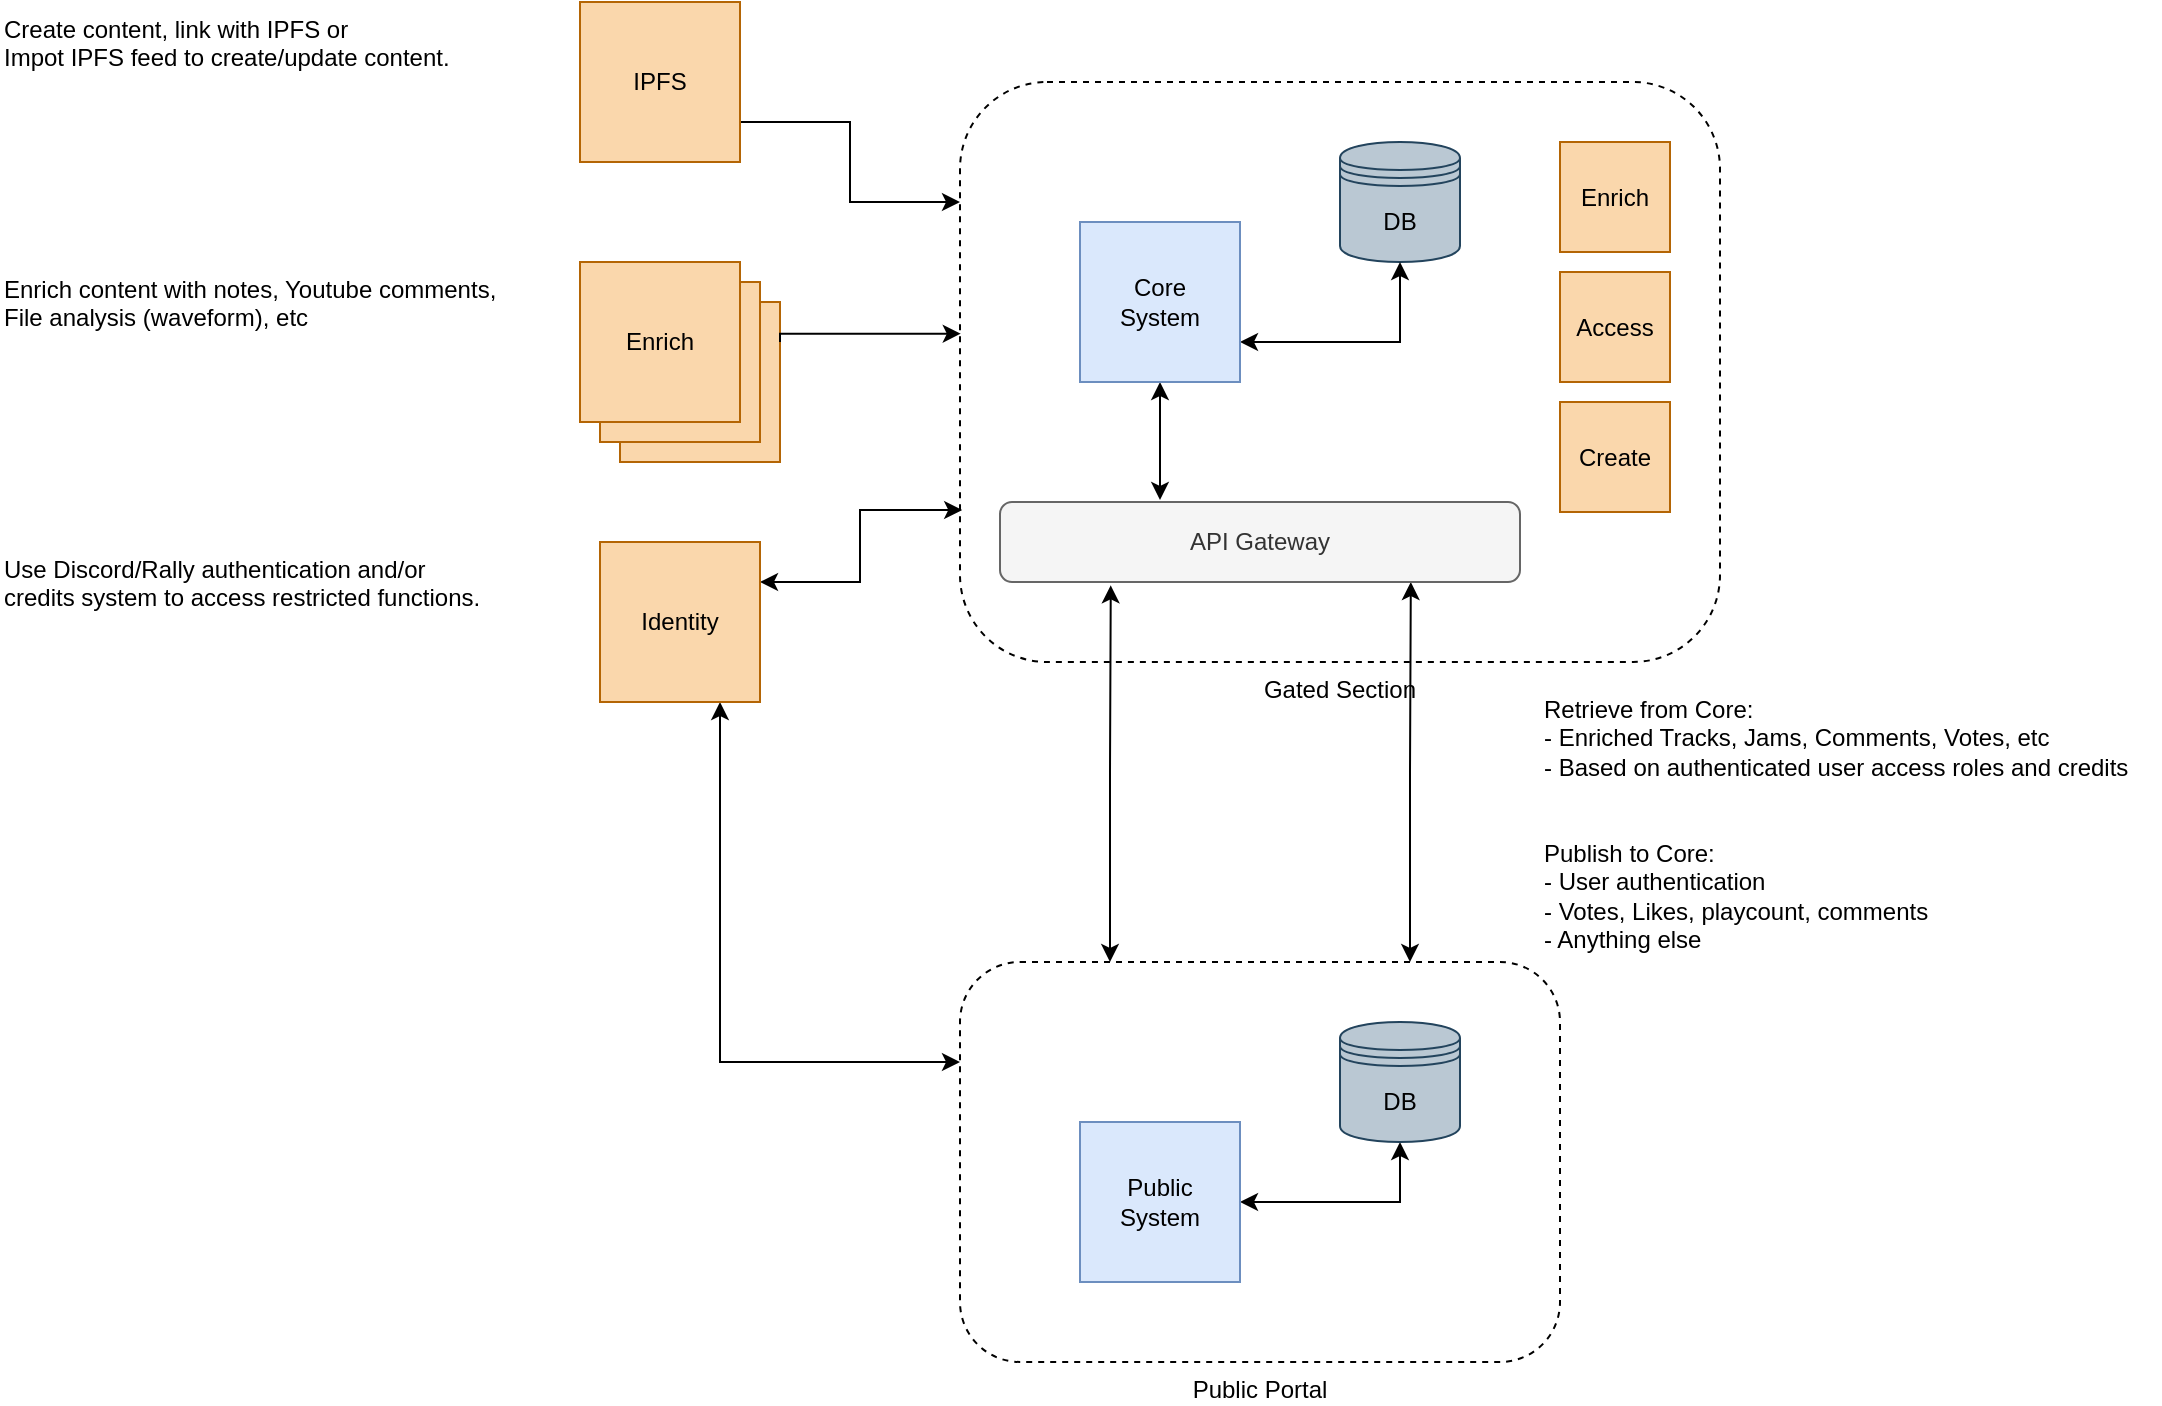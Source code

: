 <mxfile version="14.8.4" type="github">
  <diagram id="a_YYxK9fdflRY_-ddaOz" name="High Level Design">
    <mxGraphModel dx="2818" dy="950" grid="1" gridSize="10" guides="1" tooltips="1" connect="1" arrows="1" fold="1" page="1" pageScale="1" pageWidth="1100" pageHeight="850" math="0" shadow="0">
      <root>
        <mxCell id="0" />
        <mxCell id="1" parent="0" />
        <mxCell id="vv3iJfxD23GdGmTis0U2-1" value="Gated Section" style="rounded=1;whiteSpace=wrap;html=1;labelPosition=center;verticalLabelPosition=bottom;align=center;verticalAlign=top;dashed=1;" vertex="1" parent="1">
          <mxGeometry x="-610" y="90" width="380" height="290" as="geometry" />
        </mxCell>
        <mxCell id="Ae8hP9FZ1u3Iv6WvzAce-13" style="edgeStyle=orthogonalEdgeStyle;rounded=0;orthogonalLoop=1;jettySize=auto;html=1;exitX=0.25;exitY=0;exitDx=0;exitDy=0;entryX=0.213;entryY=1.042;entryDx=0;entryDy=0;entryPerimeter=0;startArrow=classic;startFill=1;" edge="1" parent="1" source="vv3iJfxD23GdGmTis0U2-2" target="vv3iJfxD23GdGmTis0U2-5">
          <mxGeometry relative="1" as="geometry" />
        </mxCell>
        <mxCell id="Ae8hP9FZ1u3Iv6WvzAce-14" style="edgeStyle=orthogonalEdgeStyle;rounded=0;orthogonalLoop=1;jettySize=auto;html=1;exitX=0.75;exitY=0;exitDx=0;exitDy=0;entryX=0.79;entryY=1;entryDx=0;entryDy=0;entryPerimeter=0;startArrow=classic;startFill=1;" edge="1" parent="1" source="vv3iJfxD23GdGmTis0U2-2" target="vv3iJfxD23GdGmTis0U2-5">
          <mxGeometry relative="1" as="geometry" />
        </mxCell>
        <mxCell id="vv3iJfxD23GdGmTis0U2-2" value="Public Portal" style="rounded=1;whiteSpace=wrap;html=1;labelPosition=center;verticalLabelPosition=bottom;align=center;verticalAlign=top;dashed=1;" vertex="1" parent="1">
          <mxGeometry x="-610" y="530" width="300" height="200" as="geometry" />
        </mxCell>
        <mxCell id="vv3iJfxD23GdGmTis0U2-3" value="DB" style="shape=datastore;whiteSpace=wrap;html=1;fillColor=#bac8d3;strokeColor=#23445d;" vertex="1" parent="1">
          <mxGeometry x="-420" y="120" width="60" height="60" as="geometry" />
        </mxCell>
        <mxCell id="vv3iJfxD23GdGmTis0U2-8" style="edgeStyle=orthogonalEdgeStyle;rounded=0;orthogonalLoop=1;jettySize=auto;html=1;exitX=1;exitY=0.75;exitDx=0;exitDy=0;entryX=0.5;entryY=1;entryDx=0;entryDy=0;startArrow=classic;startFill=1;" edge="1" parent="1" source="vv3iJfxD23GdGmTis0U2-4" target="vv3iJfxD23GdGmTis0U2-3">
          <mxGeometry relative="1" as="geometry" />
        </mxCell>
        <mxCell id="vv3iJfxD23GdGmTis0U2-9" style="edgeStyle=orthogonalEdgeStyle;rounded=0;orthogonalLoop=1;jettySize=auto;html=1;exitX=0.5;exitY=1;exitDx=0;exitDy=0;startArrow=classic;startFill=1;" edge="1" parent="1" source="vv3iJfxD23GdGmTis0U2-4">
          <mxGeometry relative="1" as="geometry">
            <mxPoint x="-510" y="299" as="targetPoint" />
          </mxGeometry>
        </mxCell>
        <mxCell id="vv3iJfxD23GdGmTis0U2-4" value="&lt;div&gt;Core&lt;/div&gt;&lt;div&gt;System&lt;/div&gt;" style="whiteSpace=wrap;html=1;aspect=fixed;fillColor=#dae8fc;strokeColor=#6c8ebf;" vertex="1" parent="1">
          <mxGeometry x="-550" y="160" width="80" height="80" as="geometry" />
        </mxCell>
        <mxCell id="vv3iJfxD23GdGmTis0U2-5" value="API Gateway" style="rounded=1;whiteSpace=wrap;html=1;fillColor=#f5f5f5;strokeColor=#666666;fontColor=#333333;" vertex="1" parent="1">
          <mxGeometry x="-590" y="300" width="260" height="40" as="geometry" />
        </mxCell>
        <mxCell id="Ae8hP9FZ1u3Iv6WvzAce-16" style="edgeStyle=orthogonalEdgeStyle;rounded=0;orthogonalLoop=1;jettySize=auto;html=1;exitX=1;exitY=0.75;exitDx=0;exitDy=0;entryX=0;entryY=0.207;entryDx=0;entryDy=0;entryPerimeter=0;startArrow=none;startFill=0;" edge="1" parent="1" source="vv3iJfxD23GdGmTis0U2-10" target="vv3iJfxD23GdGmTis0U2-1">
          <mxGeometry relative="1" as="geometry" />
        </mxCell>
        <mxCell id="vv3iJfxD23GdGmTis0U2-10" value="IPFS" style="whiteSpace=wrap;html=1;aspect=fixed;fillColor=#fad7ac;strokeColor=#b46504;" vertex="1" parent="1">
          <mxGeometry x="-800" y="50" width="80" height="80" as="geometry" />
        </mxCell>
        <mxCell id="vv3iJfxD23GdGmTis0U2-14" value="" style="group" vertex="1" connectable="0" parent="1">
          <mxGeometry x="-800" y="180" width="100" height="100" as="geometry" />
        </mxCell>
        <mxCell id="vv3iJfxD23GdGmTis0U2-13" value="" style="whiteSpace=wrap;html=1;aspect=fixed;fillColor=#fad7ac;strokeColor=#b46504;" vertex="1" parent="vv3iJfxD23GdGmTis0U2-14">
          <mxGeometry x="20" y="20" width="80" height="80" as="geometry" />
        </mxCell>
        <mxCell id="vv3iJfxD23GdGmTis0U2-12" value="" style="whiteSpace=wrap;html=1;aspect=fixed;fillColor=#fad7ac;strokeColor=#b46504;" vertex="1" parent="vv3iJfxD23GdGmTis0U2-14">
          <mxGeometry x="10" y="10" width="80" height="80" as="geometry" />
        </mxCell>
        <mxCell id="vv3iJfxD23GdGmTis0U2-11" value="Enrich" style="whiteSpace=wrap;html=1;aspect=fixed;fillColor=#fad7ac;strokeColor=#b46504;" vertex="1" parent="vv3iJfxD23GdGmTis0U2-14">
          <mxGeometry width="80" height="80" as="geometry" />
        </mxCell>
        <mxCell id="Ae8hP9FZ1u3Iv6WvzAce-3" style="edgeStyle=orthogonalEdgeStyle;rounded=0;orthogonalLoop=1;jettySize=auto;html=1;exitX=1;exitY=0.25;exitDx=0;exitDy=0;entryX=0.003;entryY=0.737;entryDx=0;entryDy=0;entryPerimeter=0;startArrow=classic;startFill=1;" edge="1" parent="1" source="vv3iJfxD23GdGmTis0U2-15" target="vv3iJfxD23GdGmTis0U2-1">
          <mxGeometry relative="1" as="geometry">
            <Array as="points">
              <mxPoint x="-660" y="340" />
              <mxPoint x="-660" y="304" />
              <mxPoint x="-609" y="304" />
            </Array>
          </mxGeometry>
        </mxCell>
        <mxCell id="Ae8hP9FZ1u3Iv6WvzAce-15" style="edgeStyle=orthogonalEdgeStyle;rounded=0;orthogonalLoop=1;jettySize=auto;html=1;exitX=0.75;exitY=1;exitDx=0;exitDy=0;entryX=0;entryY=0.25;entryDx=0;entryDy=0;startArrow=classic;startFill=1;" edge="1" parent="1" source="vv3iJfxD23GdGmTis0U2-15" target="vv3iJfxD23GdGmTis0U2-2">
          <mxGeometry relative="1" as="geometry" />
        </mxCell>
        <mxCell id="vv3iJfxD23GdGmTis0U2-15" value="Identity" style="whiteSpace=wrap;html=1;aspect=fixed;fillColor=#fad7ac;strokeColor=#b46504;" vertex="1" parent="1">
          <mxGeometry x="-790" y="320" width="80" height="80" as="geometry" />
        </mxCell>
        <mxCell id="Ae8hP9FZ1u3Iv6WvzAce-2" style="edgeStyle=orthogonalEdgeStyle;rounded=0;orthogonalLoop=1;jettySize=auto;html=1;exitX=1;exitY=0.25;exitDx=0;exitDy=0;entryX=0.001;entryY=0.434;entryDx=0;entryDy=0;entryPerimeter=0;startArrow=none;startFill=0;" edge="1" parent="1" source="vv3iJfxD23GdGmTis0U2-13" target="vv3iJfxD23GdGmTis0U2-1">
          <mxGeometry relative="1" as="geometry">
            <Array as="points">
              <mxPoint x="-700" y="216" />
            </Array>
          </mxGeometry>
        </mxCell>
        <mxCell id="Ae8hP9FZ1u3Iv6WvzAce-7" value="&lt;div align=&quot;left&quot;&gt;Create content, link with IPFS or&lt;/div&gt;&lt;div align=&quot;left&quot;&gt;Impot IPFS feed to create/update content.&lt;br&gt;&lt;/div&gt;" style="text;html=1;strokeColor=none;fillColor=none;align=left;verticalAlign=top;whiteSpace=wrap;rounded=0;" vertex="1" parent="1">
          <mxGeometry x="-1090" y="50" width="250" height="55" as="geometry" />
        </mxCell>
        <mxCell id="Ae8hP9FZ1u3Iv6WvzAce-8" value="&lt;div&gt;Enrich content with notes, Youtube comments, File analysis (waveform), etc&lt;/div&gt;&lt;div&gt;&lt;br&gt;&lt;/div&gt;" style="text;html=1;strokeColor=none;fillColor=none;align=left;verticalAlign=top;whiteSpace=wrap;rounded=0;" vertex="1" parent="1">
          <mxGeometry x="-1090" y="180" width="250" height="55" as="geometry" />
        </mxCell>
        <mxCell id="Ae8hP9FZ1u3Iv6WvzAce-9" value="&lt;div&gt;Retrieve from Core:&lt;/div&gt;&lt;div&gt;- Enriched Tracks, Jams, Comments, Votes, etc&lt;/div&gt;&lt;div&gt;- Based on authenticated user access roles and credits&lt;br&gt;&lt;/div&gt;&lt;div&gt;&lt;br&gt;&lt;/div&gt;&lt;div&gt;&lt;br&gt;&lt;/div&gt;&lt;div&gt;Publish to Core:&lt;/div&gt;&lt;div&gt;- User authentication&lt;br&gt;- Votes, Likes, playcount, comments&lt;/div&gt;&lt;div&gt;- Anything else&lt;br&gt;&lt;/div&gt;" style="text;html=1;strokeColor=none;fillColor=none;align=left;verticalAlign=top;whiteSpace=wrap;rounded=0;" vertex="1" parent="1">
          <mxGeometry x="-320" y="390" width="310" height="162" as="geometry" />
        </mxCell>
        <mxCell id="Ae8hP9FZ1u3Iv6WvzAce-12" style="edgeStyle=orthogonalEdgeStyle;rounded=0;orthogonalLoop=1;jettySize=auto;html=1;entryX=0.5;entryY=1;entryDx=0;entryDy=0;startArrow=classic;startFill=1;" edge="1" parent="1" source="Ae8hP9FZ1u3Iv6WvzAce-10" target="Ae8hP9FZ1u3Iv6WvzAce-11">
          <mxGeometry relative="1" as="geometry" />
        </mxCell>
        <mxCell id="Ae8hP9FZ1u3Iv6WvzAce-10" value="&lt;div&gt;Public&lt;/div&gt;&lt;div&gt;System&lt;br&gt;&lt;/div&gt;" style="whiteSpace=wrap;html=1;aspect=fixed;fillColor=#dae8fc;strokeColor=#6c8ebf;" vertex="1" parent="1">
          <mxGeometry x="-550" y="610" width="80" height="80" as="geometry" />
        </mxCell>
        <mxCell id="Ae8hP9FZ1u3Iv6WvzAce-11" value="DB" style="shape=datastore;whiteSpace=wrap;html=1;fillColor=#bac8d3;strokeColor=#23445d;" vertex="1" parent="1">
          <mxGeometry x="-420" y="560" width="60" height="60" as="geometry" />
        </mxCell>
        <mxCell id="Ae8hP9FZ1u3Iv6WvzAce-19" value="Use Discord/Rally authentication and/or credits system to access restricted functions." style="text;html=1;strokeColor=none;fillColor=none;align=left;verticalAlign=top;whiteSpace=wrap;rounded=0;" vertex="1" parent="1">
          <mxGeometry x="-1090" y="320" width="250" height="55" as="geometry" />
        </mxCell>
        <mxCell id="DcwbFa4nbJBo5T8DQQOG-2" value="Access" style="whiteSpace=wrap;html=1;aspect=fixed;fillColor=#fad7ac;strokeColor=#b46504;" vertex="1" parent="1">
          <mxGeometry x="-310" y="185" width="55" height="55" as="geometry" />
        </mxCell>
        <mxCell id="DcwbFa4nbJBo5T8DQQOG-3" value="Enrich" style="whiteSpace=wrap;html=1;aspect=fixed;fillColor=#fad7ac;strokeColor=#b46504;" vertex="1" parent="1">
          <mxGeometry x="-310" y="120" width="55" height="55" as="geometry" />
        </mxCell>
        <mxCell id="DcwbFa4nbJBo5T8DQQOG-4" value="Create" style="whiteSpace=wrap;html=1;aspect=fixed;fillColor=#fad7ac;strokeColor=#b46504;" vertex="1" parent="1">
          <mxGeometry x="-310" y="250" width="55" height="55" as="geometry" />
        </mxCell>
      </root>
    </mxGraphModel>
  </diagram>
</mxfile>

